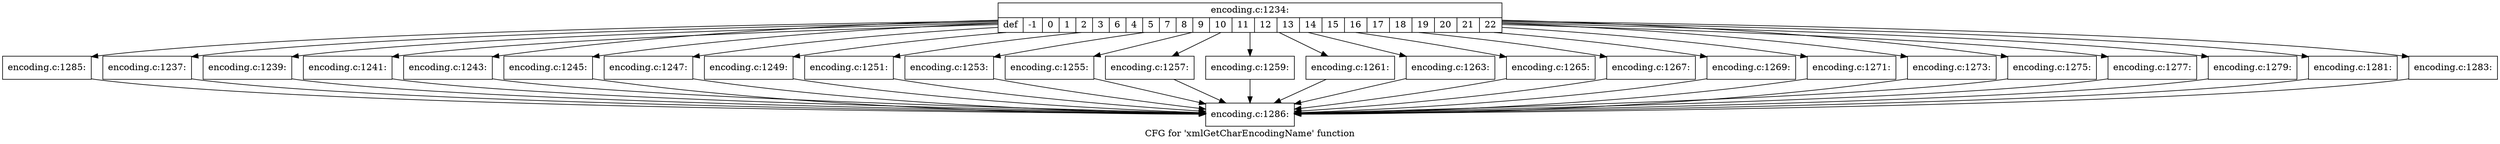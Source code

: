 digraph "CFG for 'xmlGetCharEncodingName' function" {
	label="CFG for 'xmlGetCharEncodingName' function";

	Node0x5557bd89ae20 [shape=record,label="{encoding.c:1234:|{<s0>def|<s1>-1|<s2>0|<s3>1|<s4>2|<s5>3|<s6>6|<s7>4|<s8>5|<s9>7|<s10>8|<s11>9|<s12>10|<s13>11|<s14>12|<s15>13|<s16>14|<s17>15|<s18>16|<s19>17|<s20>18|<s21>19|<s22>20|<s23>21|<s24>22}}"];
	Node0x5557bd89ae20 -> Node0x5557bd89af90;
	Node0x5557bd89ae20 -> Node0x5557bd877400;
	Node0x5557bd89ae20 -> Node0x5557bd877590;
	Node0x5557bd89ae20 -> Node0x5557bd877720;
	Node0x5557bd89ae20 -> Node0x5557bd8778e0;
	Node0x5557bd89ae20 -> Node0x5557bd877aa0;
	Node0x5557bd89ae20 -> Node0x5557bd877c60;
	Node0x5557bd89ae20 -> Node0x5557bd877f60;
	Node0x5557bd89ae20 -> Node0x5557bd878120;
	Node0x5557bd89ae20 -> Node0x5557bd8782e0;
	Node0x5557bd89ae20 -> Node0x5557bd8784a0;
	Node0x5557bd89ae20 -> Node0x5557bd876870;
	Node0x5557bd89ae20 -> Node0x5557bd8b5e30;
	Node0x5557bd89ae20 -> Node0x5557bd8b5fc0;
	Node0x5557bd89ae20 -> Node0x5557bd8b6180;
	Node0x5557bd89ae20 -> Node0x5557bd8b6340;
	Node0x5557bd89ae20 -> Node0x5557bd8b6500;
	Node0x5557bd89ae20 -> Node0x5557bd8b66c0;
	Node0x5557bd89ae20 -> Node0x5557bd8b6880;
	Node0x5557bd89ae20 -> Node0x5557bd8b6a40;
	Node0x5557bd89ae20 -> Node0x5557bd8b6c00;
	Node0x5557bd89ae20 -> Node0x5557bd8b6dc0;
	Node0x5557bd89ae20 -> Node0x5557bd8b6f80;
	Node0x5557bd89ae20 -> Node0x5557bd8b78d0;
	Node0x5557bd89ae20 -> Node0x5557bd8b7ad0;
	Node0x5557bd877400 [shape=record,label="{encoding.c:1237:}"];
	Node0x5557bd877400 -> Node0x5557bd876b00;
	Node0x5557bd877590 [shape=record,label="{encoding.c:1239:}"];
	Node0x5557bd877590 -> Node0x5557bd876b00;
	Node0x5557bd877720 [shape=record,label="{encoding.c:1241:}"];
	Node0x5557bd877720 -> Node0x5557bd876b00;
	Node0x5557bd8778e0 [shape=record,label="{encoding.c:1243:}"];
	Node0x5557bd8778e0 -> Node0x5557bd876b00;
	Node0x5557bd877aa0 [shape=record,label="{encoding.c:1245:}"];
	Node0x5557bd877aa0 -> Node0x5557bd876b00;
	Node0x5557bd877c60 [shape=record,label="{encoding.c:1247:}"];
	Node0x5557bd877c60 -> Node0x5557bd876b00;
	Node0x5557bd877f60 [shape=record,label="{encoding.c:1249:}"];
	Node0x5557bd877f60 -> Node0x5557bd876b00;
	Node0x5557bd878120 [shape=record,label="{encoding.c:1251:}"];
	Node0x5557bd878120 -> Node0x5557bd876b00;
	Node0x5557bd8782e0 [shape=record,label="{encoding.c:1253:}"];
	Node0x5557bd8782e0 -> Node0x5557bd876b00;
	Node0x5557bd8784a0 [shape=record,label="{encoding.c:1255:}"];
	Node0x5557bd8784a0 -> Node0x5557bd876b00;
	Node0x5557bd876870 [shape=record,label="{encoding.c:1257:}"];
	Node0x5557bd876870 -> Node0x5557bd876b00;
	Node0x5557bd8b5e30 [shape=record,label="{encoding.c:1259:}"];
	Node0x5557bd8b5e30 -> Node0x5557bd876b00;
	Node0x5557bd8b5fc0 [shape=record,label="{encoding.c:1261:}"];
	Node0x5557bd8b5fc0 -> Node0x5557bd876b00;
	Node0x5557bd8b6180 [shape=record,label="{encoding.c:1263:}"];
	Node0x5557bd8b6180 -> Node0x5557bd876b00;
	Node0x5557bd8b6340 [shape=record,label="{encoding.c:1265:}"];
	Node0x5557bd8b6340 -> Node0x5557bd876b00;
	Node0x5557bd8b6500 [shape=record,label="{encoding.c:1267:}"];
	Node0x5557bd8b6500 -> Node0x5557bd876b00;
	Node0x5557bd8b66c0 [shape=record,label="{encoding.c:1269:}"];
	Node0x5557bd8b66c0 -> Node0x5557bd876b00;
	Node0x5557bd8b6880 [shape=record,label="{encoding.c:1271:}"];
	Node0x5557bd8b6880 -> Node0x5557bd876b00;
	Node0x5557bd8b6a40 [shape=record,label="{encoding.c:1273:}"];
	Node0x5557bd8b6a40 -> Node0x5557bd876b00;
	Node0x5557bd8b6c00 [shape=record,label="{encoding.c:1275:}"];
	Node0x5557bd8b6c00 -> Node0x5557bd876b00;
	Node0x5557bd8b6dc0 [shape=record,label="{encoding.c:1277:}"];
	Node0x5557bd8b6dc0 -> Node0x5557bd876b00;
	Node0x5557bd8b6f80 [shape=record,label="{encoding.c:1279:}"];
	Node0x5557bd8b6f80 -> Node0x5557bd876b00;
	Node0x5557bd8b78d0 [shape=record,label="{encoding.c:1281:}"];
	Node0x5557bd8b78d0 -> Node0x5557bd876b00;
	Node0x5557bd8b7ad0 [shape=record,label="{encoding.c:1283:}"];
	Node0x5557bd8b7ad0 -> Node0x5557bd876b00;
	Node0x5557bd89af90 [shape=record,label="{encoding.c:1285:}"];
	Node0x5557bd89af90 -> Node0x5557bd876b00;
	Node0x5557bd876b00 [shape=record,label="{encoding.c:1286:}"];
}
